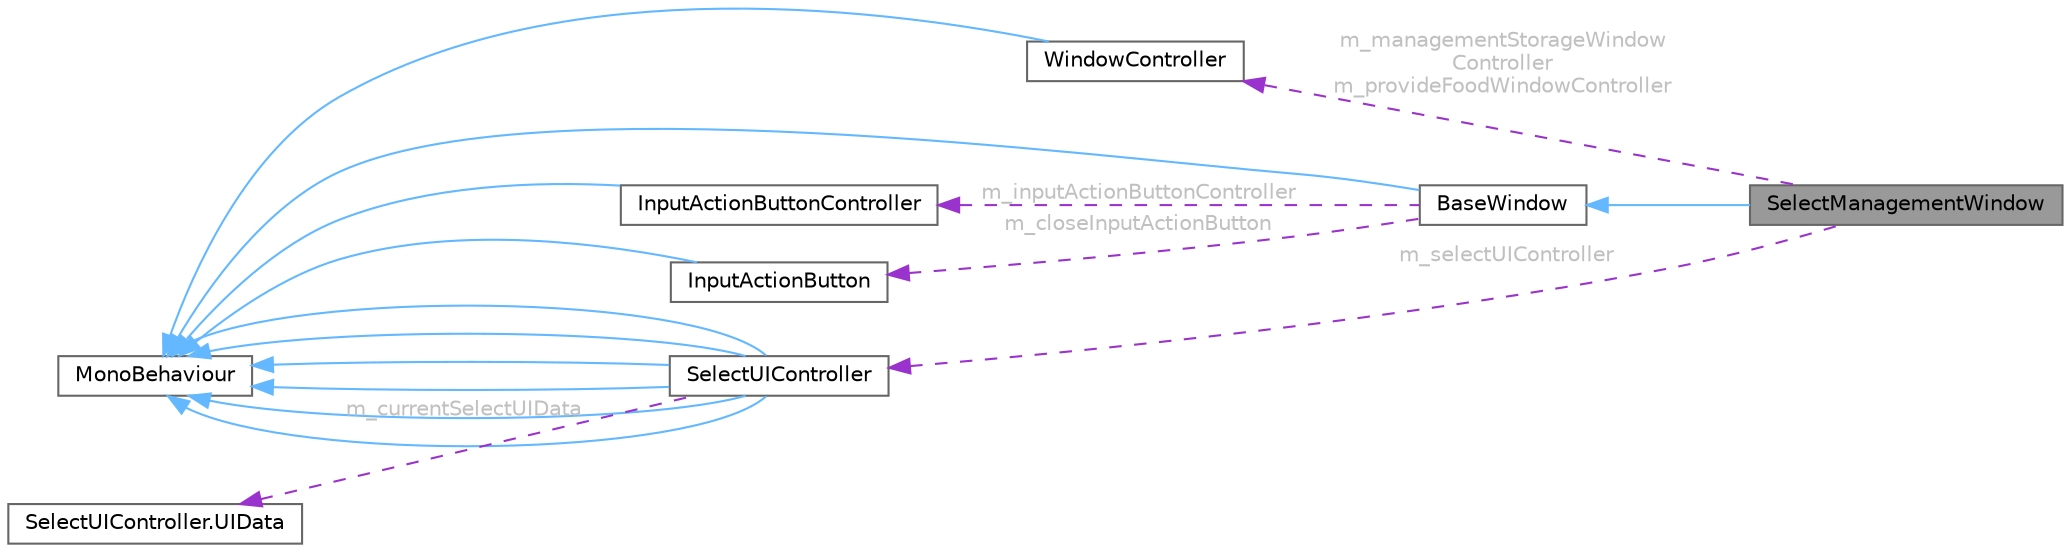 digraph "SelectManagementWindow"
{
 // LATEX_PDF_SIZE
  bgcolor="transparent";
  edge [fontname=Helvetica,fontsize=10,labelfontname=Helvetica,labelfontsize=10];
  node [fontname=Helvetica,fontsize=10,shape=box,height=0.2,width=0.4];
  rankdir="LR";
  Node1 [id="Node000001",label="SelectManagementWindow",height=0.2,width=0.4,color="gray40", fillcolor="grey60", style="filled", fontcolor="black",tooltip=" "];
  Node2 -> Node1 [id="edge1_Node000001_Node000002",dir="back",color="steelblue1",style="solid",tooltip=" "];
  Node2 [id="Node000002",label="BaseWindow",height=0.2,width=0.4,color="gray40", fillcolor="white", style="filled",URL="$class_base_window.html",tooltip=" "];
  Node3 -> Node2 [id="edge2_Node000002_Node000003",dir="back",color="steelblue1",style="solid",tooltip=" "];
  Node3 [id="Node000003",label="MonoBehaviour",height=0.2,width=0.4,color="gray40", fillcolor="white", style="filled",tooltip=" "];
  Node4 -> Node2 [id="edge3_Node000002_Node000004",dir="back",color="darkorchid3",style="dashed",tooltip=" ",label=" m_inputActionButtonController",fontcolor="grey" ];
  Node4 [id="Node000004",label="InputActionButtonController",height=0.2,width=0.4,color="gray40", fillcolor="white", style="filled",URL="$class_input_action_button_controller.html",tooltip=" "];
  Node3 -> Node4 [id="edge4_Node000004_Node000003",dir="back",color="steelblue1",style="solid",tooltip=" "];
  Node5 -> Node2 [id="edge5_Node000002_Node000005",dir="back",color="darkorchid3",style="dashed",tooltip=" ",label=" m_closeInputActionButton",fontcolor="grey" ];
  Node5 [id="Node000005",label="InputActionButton",height=0.2,width=0.4,color="gray40", fillcolor="white", style="filled",URL="$class_input_action_button.html",tooltip=" "];
  Node3 -> Node5 [id="edge6_Node000005_Node000003",dir="back",color="steelblue1",style="solid",tooltip=" "];
  Node6 -> Node1 [id="edge7_Node000001_Node000006",dir="back",color="darkorchid3",style="dashed",tooltip=" ",label=" m_selectUIController",fontcolor="grey" ];
  Node6 [id="Node000006",label="SelectUIController",height=0.2,width=0.4,color="gray40", fillcolor="white", style="filled",URL="$class_select_u_i_controller.html",tooltip=" "];
  Node3 -> Node6 [id="edge8_Node000006_Node000003",dir="back",color="steelblue1",style="solid",tooltip=" "];
  Node3 -> Node6 [id="edge9_Node000006_Node000003",dir="back",color="steelblue1",style="solid",tooltip=" "];
  Node3 -> Node6 [id="edge10_Node000006_Node000003",dir="back",color="steelblue1",style="solid",tooltip=" "];
  Node3 -> Node6 [id="edge11_Node000006_Node000003",dir="back",color="steelblue1",style="solid",tooltip=" "];
  Node3 -> Node6 [id="edge12_Node000006_Node000003",dir="back",color="steelblue1",style="solid",tooltip=" "];
  Node3 -> Node6 [id="edge13_Node000006_Node000003",dir="back",color="steelblue1",style="solid",tooltip=" "];
  Node7 -> Node6 [id="edge14_Node000006_Node000007",dir="back",color="darkorchid3",style="dashed",tooltip=" ",label=" m_currentSelectUIData",fontcolor="grey" ];
  Node7 [id="Node000007",label="SelectUIController.UIData",height=0.2,width=0.4,color="gray40", fillcolor="white", style="filled",URL="$class_select_u_i_controller_1_1_u_i_data.html",tooltip=" "];
  Node8 -> Node1 [id="edge15_Node000001_Node000008",dir="back",color="darkorchid3",style="dashed",tooltip=" ",label=" m_managementStorageWindow\lController\nm_provideFoodWindowController",fontcolor="grey" ];
  Node8 [id="Node000008",label="WindowController",height=0.2,width=0.4,color="gray40", fillcolor="white", style="filled",URL="$class_window_controller.html",tooltip=" "];
  Node3 -> Node8 [id="edge16_Node000008_Node000003",dir="back",color="steelblue1",style="solid",tooltip=" "];
}
